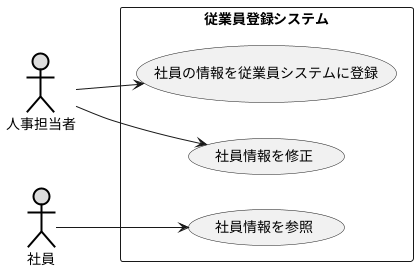 @startuml 演習2-6
left to right direction
actor 人事担当者 #DDDDDD;line:black;line.bold;
actor 社員 #DDDDDD;line:black;line.bold;
rectangle 従業員登録システム {
usecase 社員の情報を従業員システムに登録
usecase 社員情報を修正
usecase 社員情報を参照
}
人事担当者 --> 社員の情報を従業員システムに登録
人事担当者 --> 社員情報を修正
社員 --> 社員情報を参照
@enduml